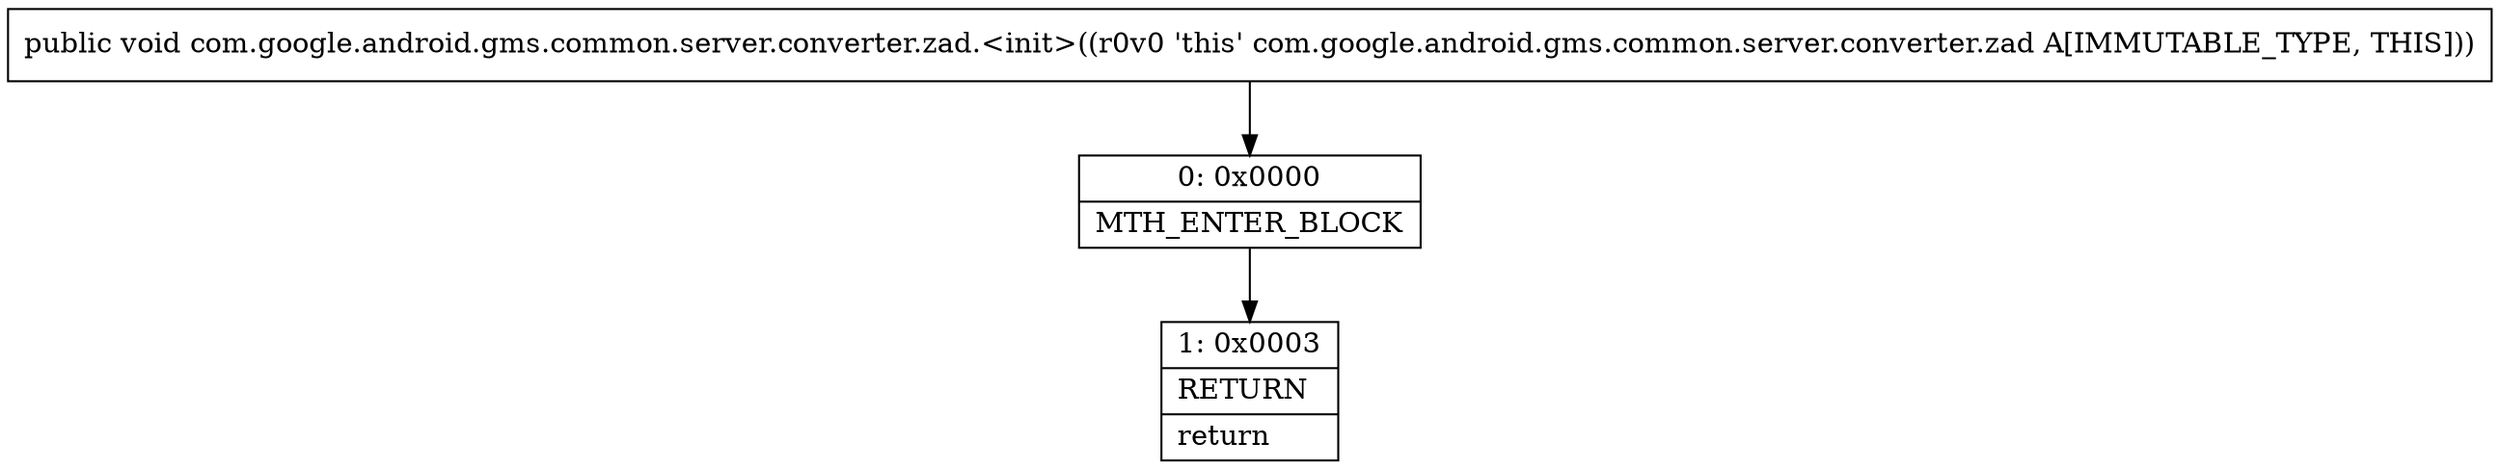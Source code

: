 digraph "CFG forcom.google.android.gms.common.server.converter.zad.\<init\>()V" {
Node_0 [shape=record,label="{0\:\ 0x0000|MTH_ENTER_BLOCK\l}"];
Node_1 [shape=record,label="{1\:\ 0x0003|RETURN\l|return\l}"];
MethodNode[shape=record,label="{public void com.google.android.gms.common.server.converter.zad.\<init\>((r0v0 'this' com.google.android.gms.common.server.converter.zad A[IMMUTABLE_TYPE, THIS])) }"];
MethodNode -> Node_0;
Node_0 -> Node_1;
}

